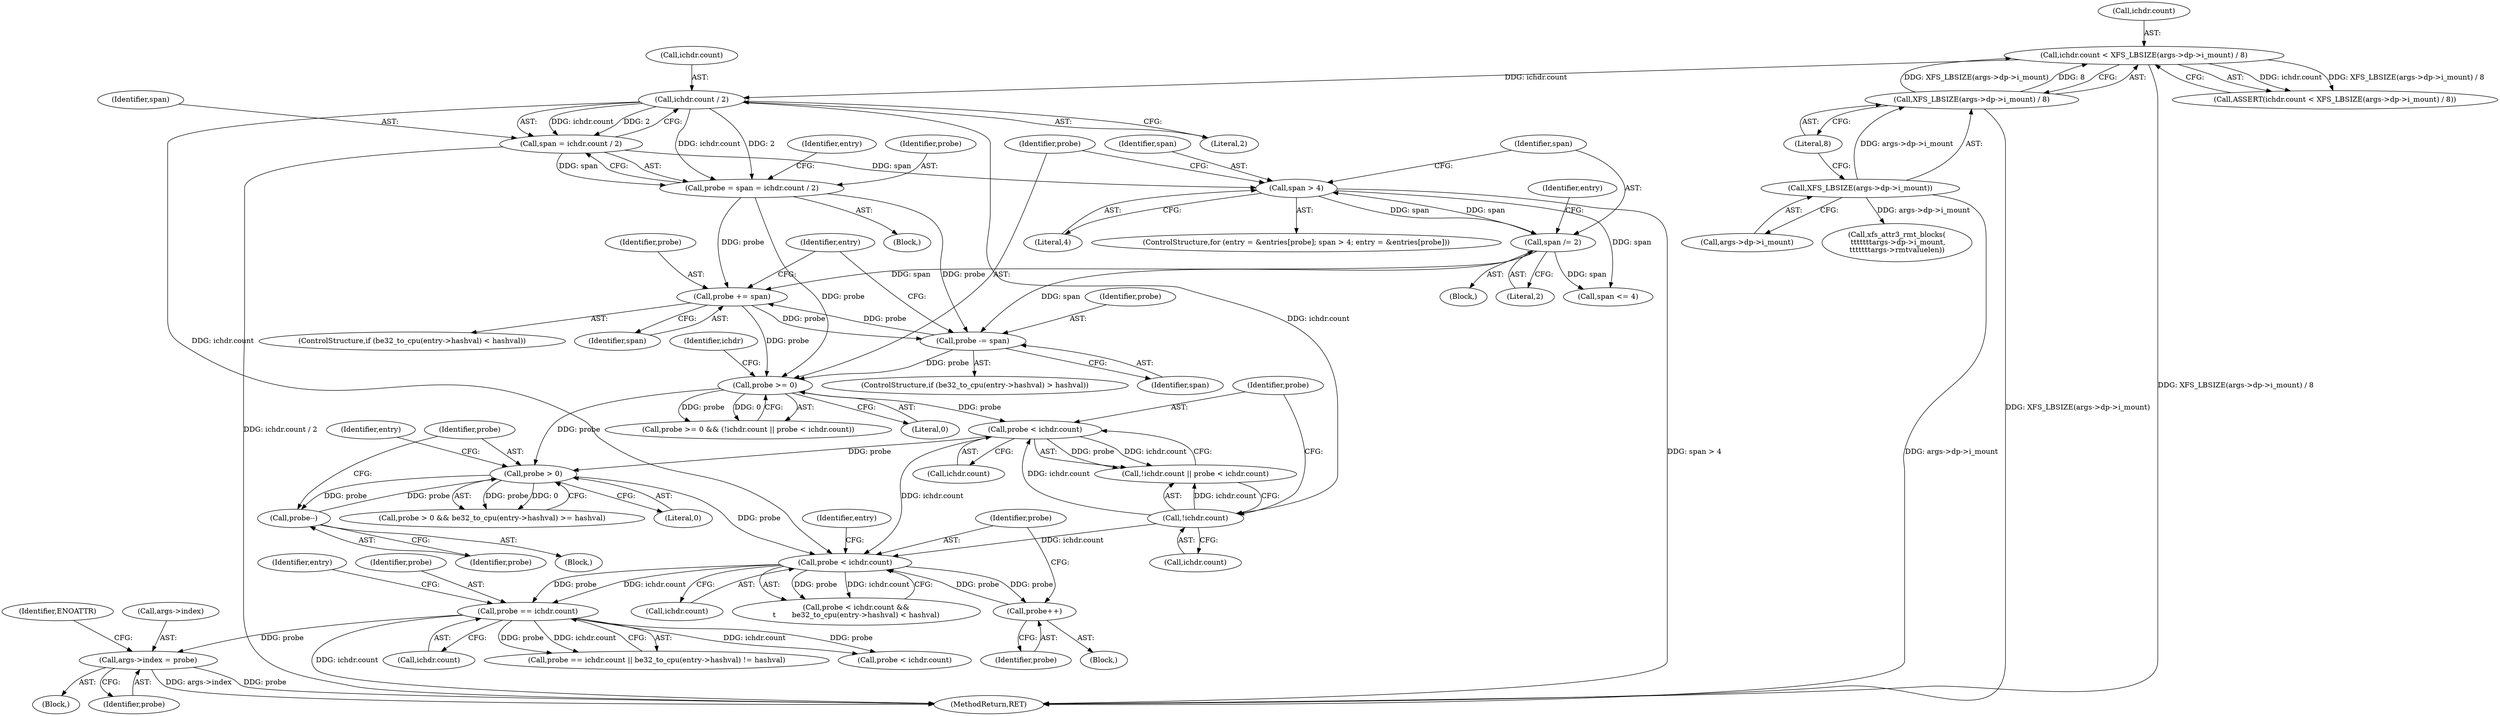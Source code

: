 digraph "0_linux_8275cdd0e7ac550dcce2b3ef6d2fb3b808c1ae59_6@pointer" {
"1000277" [label="(Call,args->index = probe)"];
"1000265" [label="(Call,probe == ichdr.count)"];
"1000247" [label="(Call,probe < ichdr.count)"];
"1000261" [label="(Call,probe++)"];
"1000231" [label="(Call,probe > 0)"];
"1000213" [label="(Call,probe < ichdr.count)"];
"1000205" [label="(Call,probe >= 0)"];
"1000187" [label="(Call,probe += span)"];
"1000177" [label="(Call,span /= 2)"];
"1000167" [label="(Call,span > 4)"];
"1000153" [label="(Call,span = ichdr.count / 2)"];
"1000155" [label="(Call,ichdr.count / 2)"];
"1000134" [label="(Call,ichdr.count < XFS_LBSIZE(args->dp->i_mount) / 8)"];
"1000138" [label="(Call,XFS_LBSIZE(args->dp->i_mount) / 8)"];
"1000139" [label="(Call,XFS_LBSIZE(args->dp->i_mount))"];
"1000151" [label="(Call,probe = span = ichdr.count / 2)"];
"1000198" [label="(Call,probe -= span)"];
"1000209" [label="(Call,!ichdr.count)"];
"1000243" [label="(Call,probe--)"];
"1000191" [label="(ControlStructure,if (be32_to_cpu(entry->hashval) > hashval))"];
"1000140" [label="(Call,args->dp->i_mount)"];
"1000281" [label="(Identifier,probe)"];
"1000177" [label="(Call,span /= 2)"];
"1000273" [label="(Identifier,entry)"];
"1000243" [label="(Call,probe--)"];
"1000276" [label="(Block,)"];
"1000231" [label="(Call,probe > 0)"];
"1000139" [label="(Call,XFS_LBSIZE(args->dp->i_mount))"];
"1000176" [label="(Block,)"];
"1000232" [label="(Identifier,probe)"];
"1000230" [label="(Call,probe > 0 && be32_to_cpu(entry->hashval) >= hashval)"];
"1000237" [label="(Identifier,entry)"];
"1000169" [label="(Literal,4)"];
"1000436" [label="(Call,xfs_attr3_rmt_blocks(\n \t\t\t\t\t\t\targs->dp->i_mount,\n\t\t\t\t\t\t\targs->rmtvaluelen))"];
"1000179" [label="(Literal,2)"];
"1000200" [label="(Identifier,span)"];
"1000180" [label="(ControlStructure,if (be32_to_cpu(entry->hashval) < hashval))"];
"1000284" [label="(Identifier,ENOATTR)"];
"1000214" [label="(Identifier,probe)"];
"1000152" [label="(Identifier,probe)"];
"1000233" [label="(Literal,0)"];
"1000266" [label="(Identifier,probe)"];
"1000206" [label="(Identifier,probe)"];
"1000160" [label="(ControlStructure,for (entry = &entries[probe]; span > 4; entry = &entries[probe]))"];
"1000187" [label="(Call,probe += span)"];
"1000248" [label="(Identifier,probe)"];
"1000456" [label="(MethodReturn,RET)"];
"1000213" [label="(Call,probe < ichdr.count)"];
"1000207" [label="(Literal,0)"];
"1000249" [label="(Call,ichdr.count)"];
"1000205" [label="(Call,probe >= 0)"];
"1000262" [label="(Identifier,probe)"];
"1000108" [label="(Block,)"];
"1000198" [label="(Call,probe -= span)"];
"1000133" [label="(Call,ASSERT(ichdr.count < XFS_LBSIZE(args->dp->i_mount) / 8))"];
"1000208" [label="(Call,!ichdr.count || probe < ichdr.count)"];
"1000209" [label="(Call,!ichdr.count)"];
"1000154" [label="(Identifier,span)"];
"1000151" [label="(Call,probe = span = ichdr.count / 2)"];
"1000287" [label="(Call,probe < ichdr.count)"];
"1000210" [label="(Call,ichdr.count)"];
"1000244" [label="(Identifier,probe)"];
"1000171" [label="(Identifier,entry)"];
"1000215" [label="(Call,ichdr.count)"];
"1000278" [label="(Call,args->index)"];
"1000264" [label="(Call,probe == ichdr.count || be32_to_cpu(entry->hashval) != hashval)"];
"1000178" [label="(Identifier,span)"];
"1000199" [label="(Identifier,probe)"];
"1000267" [label="(Call,ichdr.count)"];
"1000246" [label="(Call,probe < ichdr.count &&\n\t       be32_to_cpu(entry->hashval) < hashval)"];
"1000261" [label="(Call,probe++)"];
"1000138" [label="(Call,XFS_LBSIZE(args->dp->i_mount) / 8)"];
"1000167" [label="(Call,span > 4)"];
"1000162" [label="(Identifier,entry)"];
"1000153" [label="(Call,span = ichdr.count / 2)"];
"1000240" [label="(Block,)"];
"1000265" [label="(Call,probe == ichdr.count)"];
"1000188" [label="(Identifier,probe)"];
"1000155" [label="(Call,ichdr.count / 2)"];
"1000204" [label="(Call,probe >= 0 && (!ichdr.count || probe < ichdr.count))"];
"1000220" [label="(Call,span <= 4)"];
"1000135" [label="(Call,ichdr.count)"];
"1000134" [label="(Call,ichdr.count < XFS_LBSIZE(args->dp->i_mount) / 8)"];
"1000156" [label="(Call,ichdr.count)"];
"1000247" [label="(Call,probe < ichdr.count)"];
"1000184" [label="(Identifier,entry)"];
"1000189" [label="(Identifier,span)"];
"1000277" [label="(Call,args->index = probe)"];
"1000255" [label="(Identifier,entry)"];
"1000168" [label="(Identifier,span)"];
"1000159" [label="(Literal,2)"];
"1000258" [label="(Block,)"];
"1000211" [label="(Identifier,ichdr)"];
"1000145" [label="(Literal,8)"];
"1000277" -> "1000276"  [label="AST: "];
"1000277" -> "1000281"  [label="CFG: "];
"1000278" -> "1000277"  [label="AST: "];
"1000281" -> "1000277"  [label="AST: "];
"1000284" -> "1000277"  [label="CFG: "];
"1000277" -> "1000456"  [label="DDG: args->index"];
"1000277" -> "1000456"  [label="DDG: probe"];
"1000265" -> "1000277"  [label="DDG: probe"];
"1000265" -> "1000264"  [label="AST: "];
"1000265" -> "1000267"  [label="CFG: "];
"1000266" -> "1000265"  [label="AST: "];
"1000267" -> "1000265"  [label="AST: "];
"1000273" -> "1000265"  [label="CFG: "];
"1000264" -> "1000265"  [label="CFG: "];
"1000265" -> "1000456"  [label="DDG: ichdr.count"];
"1000265" -> "1000264"  [label="DDG: probe"];
"1000265" -> "1000264"  [label="DDG: ichdr.count"];
"1000247" -> "1000265"  [label="DDG: probe"];
"1000247" -> "1000265"  [label="DDG: ichdr.count"];
"1000265" -> "1000287"  [label="DDG: probe"];
"1000265" -> "1000287"  [label="DDG: ichdr.count"];
"1000247" -> "1000246"  [label="AST: "];
"1000247" -> "1000249"  [label="CFG: "];
"1000248" -> "1000247"  [label="AST: "];
"1000249" -> "1000247"  [label="AST: "];
"1000255" -> "1000247"  [label="CFG: "];
"1000246" -> "1000247"  [label="CFG: "];
"1000247" -> "1000246"  [label="DDG: probe"];
"1000247" -> "1000246"  [label="DDG: ichdr.count"];
"1000261" -> "1000247"  [label="DDG: probe"];
"1000231" -> "1000247"  [label="DDG: probe"];
"1000209" -> "1000247"  [label="DDG: ichdr.count"];
"1000213" -> "1000247"  [label="DDG: ichdr.count"];
"1000155" -> "1000247"  [label="DDG: ichdr.count"];
"1000247" -> "1000261"  [label="DDG: probe"];
"1000261" -> "1000258"  [label="AST: "];
"1000261" -> "1000262"  [label="CFG: "];
"1000262" -> "1000261"  [label="AST: "];
"1000248" -> "1000261"  [label="CFG: "];
"1000231" -> "1000230"  [label="AST: "];
"1000231" -> "1000233"  [label="CFG: "];
"1000232" -> "1000231"  [label="AST: "];
"1000233" -> "1000231"  [label="AST: "];
"1000237" -> "1000231"  [label="CFG: "];
"1000230" -> "1000231"  [label="CFG: "];
"1000231" -> "1000230"  [label="DDG: probe"];
"1000231" -> "1000230"  [label="DDG: 0"];
"1000213" -> "1000231"  [label="DDG: probe"];
"1000205" -> "1000231"  [label="DDG: probe"];
"1000243" -> "1000231"  [label="DDG: probe"];
"1000231" -> "1000243"  [label="DDG: probe"];
"1000213" -> "1000208"  [label="AST: "];
"1000213" -> "1000215"  [label="CFG: "];
"1000214" -> "1000213"  [label="AST: "];
"1000215" -> "1000213"  [label="AST: "];
"1000208" -> "1000213"  [label="CFG: "];
"1000213" -> "1000208"  [label="DDG: probe"];
"1000213" -> "1000208"  [label="DDG: ichdr.count"];
"1000205" -> "1000213"  [label="DDG: probe"];
"1000209" -> "1000213"  [label="DDG: ichdr.count"];
"1000205" -> "1000204"  [label="AST: "];
"1000205" -> "1000207"  [label="CFG: "];
"1000206" -> "1000205"  [label="AST: "];
"1000207" -> "1000205"  [label="AST: "];
"1000211" -> "1000205"  [label="CFG: "];
"1000204" -> "1000205"  [label="CFG: "];
"1000205" -> "1000204"  [label="DDG: probe"];
"1000205" -> "1000204"  [label="DDG: 0"];
"1000187" -> "1000205"  [label="DDG: probe"];
"1000151" -> "1000205"  [label="DDG: probe"];
"1000198" -> "1000205"  [label="DDG: probe"];
"1000187" -> "1000180"  [label="AST: "];
"1000187" -> "1000189"  [label="CFG: "];
"1000188" -> "1000187"  [label="AST: "];
"1000189" -> "1000187"  [label="AST: "];
"1000171" -> "1000187"  [label="CFG: "];
"1000177" -> "1000187"  [label="DDG: span"];
"1000151" -> "1000187"  [label="DDG: probe"];
"1000198" -> "1000187"  [label="DDG: probe"];
"1000187" -> "1000198"  [label="DDG: probe"];
"1000177" -> "1000176"  [label="AST: "];
"1000177" -> "1000179"  [label="CFG: "];
"1000178" -> "1000177"  [label="AST: "];
"1000179" -> "1000177"  [label="AST: "];
"1000184" -> "1000177"  [label="CFG: "];
"1000177" -> "1000167"  [label="DDG: span"];
"1000167" -> "1000177"  [label="DDG: span"];
"1000177" -> "1000198"  [label="DDG: span"];
"1000177" -> "1000220"  [label="DDG: span"];
"1000167" -> "1000160"  [label="AST: "];
"1000167" -> "1000169"  [label="CFG: "];
"1000168" -> "1000167"  [label="AST: "];
"1000169" -> "1000167"  [label="AST: "];
"1000178" -> "1000167"  [label="CFG: "];
"1000206" -> "1000167"  [label="CFG: "];
"1000167" -> "1000456"  [label="DDG: span > 4"];
"1000153" -> "1000167"  [label="DDG: span"];
"1000167" -> "1000220"  [label="DDG: span"];
"1000153" -> "1000151"  [label="AST: "];
"1000153" -> "1000155"  [label="CFG: "];
"1000154" -> "1000153"  [label="AST: "];
"1000155" -> "1000153"  [label="AST: "];
"1000151" -> "1000153"  [label="CFG: "];
"1000153" -> "1000456"  [label="DDG: ichdr.count / 2"];
"1000153" -> "1000151"  [label="DDG: span"];
"1000155" -> "1000153"  [label="DDG: ichdr.count"];
"1000155" -> "1000153"  [label="DDG: 2"];
"1000155" -> "1000159"  [label="CFG: "];
"1000156" -> "1000155"  [label="AST: "];
"1000159" -> "1000155"  [label="AST: "];
"1000155" -> "1000151"  [label="DDG: ichdr.count"];
"1000155" -> "1000151"  [label="DDG: 2"];
"1000134" -> "1000155"  [label="DDG: ichdr.count"];
"1000155" -> "1000209"  [label="DDG: ichdr.count"];
"1000134" -> "1000133"  [label="AST: "];
"1000134" -> "1000138"  [label="CFG: "];
"1000135" -> "1000134"  [label="AST: "];
"1000138" -> "1000134"  [label="AST: "];
"1000133" -> "1000134"  [label="CFG: "];
"1000134" -> "1000456"  [label="DDG: XFS_LBSIZE(args->dp->i_mount) / 8"];
"1000134" -> "1000133"  [label="DDG: ichdr.count"];
"1000134" -> "1000133"  [label="DDG: XFS_LBSIZE(args->dp->i_mount) / 8"];
"1000138" -> "1000134"  [label="DDG: XFS_LBSIZE(args->dp->i_mount)"];
"1000138" -> "1000134"  [label="DDG: 8"];
"1000138" -> "1000145"  [label="CFG: "];
"1000139" -> "1000138"  [label="AST: "];
"1000145" -> "1000138"  [label="AST: "];
"1000138" -> "1000456"  [label="DDG: XFS_LBSIZE(args->dp->i_mount)"];
"1000139" -> "1000138"  [label="DDG: args->dp->i_mount"];
"1000139" -> "1000140"  [label="CFG: "];
"1000140" -> "1000139"  [label="AST: "];
"1000145" -> "1000139"  [label="CFG: "];
"1000139" -> "1000456"  [label="DDG: args->dp->i_mount"];
"1000139" -> "1000436"  [label="DDG: args->dp->i_mount"];
"1000151" -> "1000108"  [label="AST: "];
"1000152" -> "1000151"  [label="AST: "];
"1000162" -> "1000151"  [label="CFG: "];
"1000151" -> "1000198"  [label="DDG: probe"];
"1000198" -> "1000191"  [label="AST: "];
"1000198" -> "1000200"  [label="CFG: "];
"1000199" -> "1000198"  [label="AST: "];
"1000200" -> "1000198"  [label="AST: "];
"1000171" -> "1000198"  [label="CFG: "];
"1000209" -> "1000208"  [label="AST: "];
"1000209" -> "1000210"  [label="CFG: "];
"1000210" -> "1000209"  [label="AST: "];
"1000214" -> "1000209"  [label="CFG: "];
"1000208" -> "1000209"  [label="CFG: "];
"1000209" -> "1000208"  [label="DDG: ichdr.count"];
"1000243" -> "1000240"  [label="AST: "];
"1000243" -> "1000244"  [label="CFG: "];
"1000244" -> "1000243"  [label="AST: "];
"1000232" -> "1000243"  [label="CFG: "];
}
